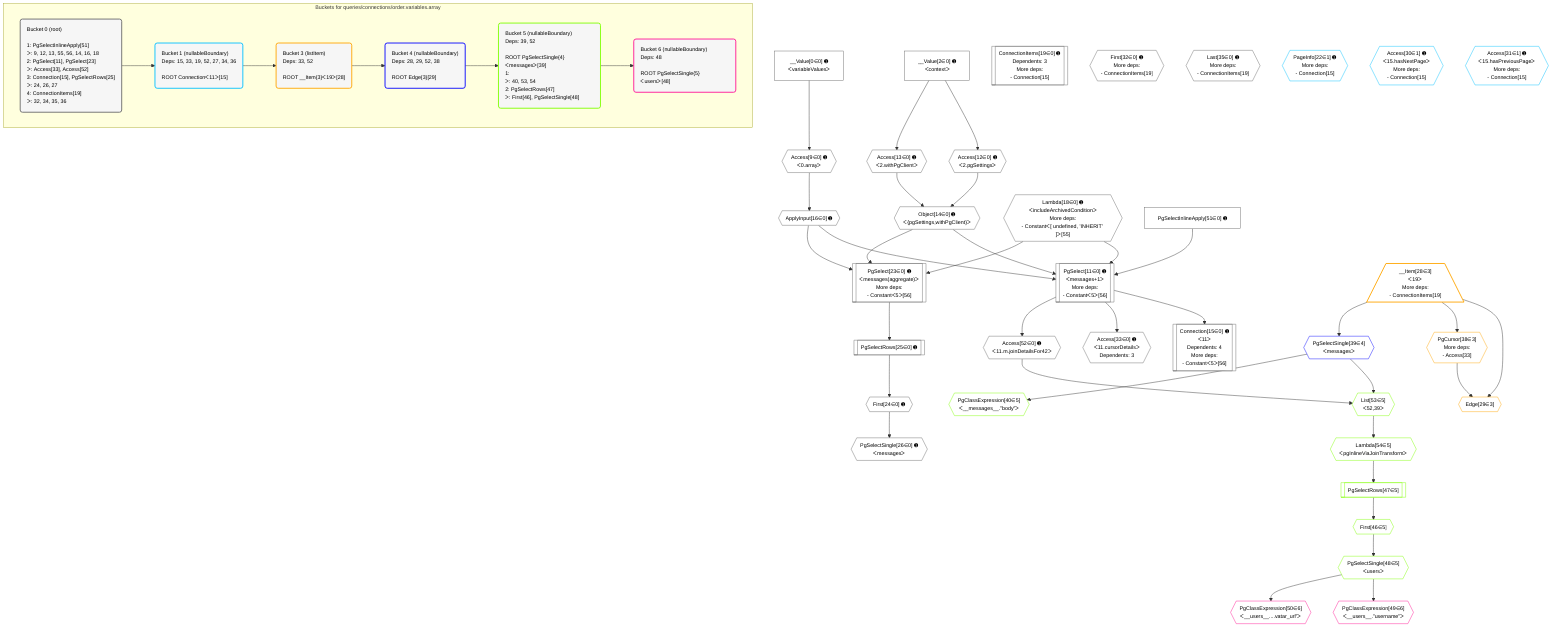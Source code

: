 %%{init: {'themeVariables': { 'fontSize': '12px'}}}%%
graph TD
    classDef path fill:#eee,stroke:#000,color:#000
    classDef plan fill:#fff,stroke-width:1px,color:#000
    classDef itemplan fill:#fff,stroke-width:2px,color:#000
    classDef unbatchedplan fill:#dff,stroke-width:1px,color:#000
    classDef sideeffectplan fill:#fcc,stroke-width:2px,color:#000
    classDef bucket fill:#f6f6f6,color:#000,stroke-width:2px,text-align:left

    subgraph "Buckets for queries/connections/order.variables.array"
    Bucket0("Bucket 0 (root)<br /><br />1: PgSelectInlineApply[51]<br />ᐳ: 9, 12, 13, 55, 56, 14, 16, 18<br />2: PgSelect[11], PgSelect[23]<br />ᐳ: Access[33], Access[52]<br />3: Connection[15], PgSelectRows[25]<br />ᐳ: 24, 26, 27<br />4: ConnectionItems[19]<br />ᐳ: 32, 34, 35, 36"):::bucket
    Bucket1("Bucket 1 (nullableBoundary)<br />Deps: 15, 33, 19, 52, 27, 34, 36<br /><br />ROOT Connectionᐸ11ᐳ[15]"):::bucket
    Bucket3("Bucket 3 (listItem)<br />Deps: 33, 52<br /><br />ROOT __Item{3}ᐸ19ᐳ[28]"):::bucket
    Bucket4("Bucket 4 (nullableBoundary)<br />Deps: 28, 29, 52, 38<br /><br />ROOT Edge{3}[29]"):::bucket
    Bucket5("Bucket 5 (nullableBoundary)<br />Deps: 39, 52<br /><br />ROOT PgSelectSingle{4}ᐸmessagesᐳ[39]<br />1: <br />ᐳ: 40, 53, 54<br />2: PgSelectRows[47]<br />ᐳ: First[46], PgSelectSingle[48]"):::bucket
    Bucket6("Bucket 6 (nullableBoundary)<br />Deps: 48<br /><br />ROOT PgSelectSingle{5}ᐸusersᐳ[48]"):::bucket
    end
    Bucket0 --> Bucket1
    Bucket1 --> Bucket3
    Bucket3 --> Bucket4
    Bucket4 --> Bucket5
    Bucket5 --> Bucket6

    %% plan dependencies
    PgSelect11[["PgSelect[11∈0] ➊<br />ᐸmessages+1ᐳ<br />More deps:<br />- Constantᐸ5ᐳ[56]"]]:::plan
    Object14{{"Object[14∈0] ➊<br />ᐸ{pgSettings,withPgClient}ᐳ"}}:::plan
    ApplyInput16{{"ApplyInput[16∈0] ➊"}}:::plan
    Lambda18{{"Lambda[18∈0] ➊<br />ᐸincludeArchivedConditionᐳ<br />More deps:<br />- Constantᐸ[ undefined, 'INHERIT' ]ᐳ[55]"}}:::plan
    PgSelectInlineApply51["PgSelectInlineApply[51∈0] ➊"]:::plan
    Object14 & ApplyInput16 & Lambda18 & PgSelectInlineApply51 --> PgSelect11
    PgSelect23[["PgSelect[23∈0] ➊<br />ᐸmessages(aggregate)ᐳ<br />More deps:<br />- Constantᐸ5ᐳ[56]"]]:::plan
    Object14 & ApplyInput16 & Lambda18 --> PgSelect23
    Access12{{"Access[12∈0] ➊<br />ᐸ2.pgSettingsᐳ"}}:::plan
    Access13{{"Access[13∈0] ➊<br />ᐸ2.withPgClientᐳ"}}:::plan
    Access12 & Access13 --> Object14
    Connection15[["Connection[15∈0] ➊<br />ᐸ11ᐳ<br />Dependents: 4<br />More deps:<br />- Constantᐸ5ᐳ[56]"]]:::plan
    PgSelect11 --> Connection15
    Access9{{"Access[9∈0] ➊<br />ᐸ0.arrayᐳ"}}:::plan
    __Value0["__Value[0∈0] ➊<br />ᐸvariableValuesᐳ"]:::plan
    __Value0 --> Access9
    __Value2["__Value[2∈0] ➊<br />ᐸcontextᐳ"]:::plan
    __Value2 --> Access12
    __Value2 --> Access13
    Access9 --> ApplyInput16
    ConnectionItems19[["ConnectionItems[19∈0] ➊<br />Dependents: 3<br />More deps:<br />- Connection[15]"]]:::plan
    First24{{"First[24∈0] ➊"}}:::plan
    PgSelectRows25[["PgSelectRows[25∈0] ➊"]]:::plan
    PgSelectRows25 --> First24
    PgSelect23 --> PgSelectRows25
    PgSelectSingle26{{"PgSelectSingle[26∈0] ➊<br />ᐸmessagesᐳ"}}:::plan
    First24 --> PgSelectSingle26
    First32{{"First[32∈0] ➊<br />More deps:<br />- ConnectionItems[19]"}}:::plan
    Access33{{"Access[33∈0] ➊<br />ᐸ11.cursorDetailsᐳ<br />Dependents: 3"}}:::plan
    PgSelect11 --> Access33
    Last35{{"Last[35∈0] ➊<br />More deps:<br />- ConnectionItems[19]"}}:::plan
    Access52{{"Access[52∈0] ➊<br />ᐸ11.m.joinDetailsFor42ᐳ"}}:::plan
    PgSelect11 --> Access52
    PageInfo22{{"PageInfo[22∈1] ➊<br />More deps:<br />- Connection[15]"}}:::plan
    Access30{{"Access[30∈1] ➊<br />ᐸ15.hasNextPageᐳ<br />More deps:<br />- Connection[15]"}}:::plan
    Access31{{"Access[31∈1] ➊<br />ᐸ15.hasPreviousPageᐳ<br />More deps:<br />- Connection[15]"}}:::plan
    Edge29{{"Edge[29∈3]"}}:::plan
    __Item28[/"__Item[28∈3]<br />ᐸ19ᐳ<br />More deps:<br />- ConnectionItems[19]"\]:::itemplan
    PgCursor38{{"PgCursor[38∈3]<br />More deps:<br />- Access[33]"}}:::plan
    __Item28 & PgCursor38 --> Edge29
    __Item28 --> PgCursor38
    PgSelectSingle39{{"PgSelectSingle[39∈4]<br />ᐸmessagesᐳ"}}:::plan
    __Item28 --> PgSelectSingle39
    List53{{"List[53∈5]<br />ᐸ52,39ᐳ"}}:::plan
    Access52 & PgSelectSingle39 --> List53
    PgClassExpression40{{"PgClassExpression[40∈5]<br />ᐸ__messages__.”body”ᐳ"}}:::plan
    PgSelectSingle39 --> PgClassExpression40
    First46{{"First[46∈5]"}}:::plan
    PgSelectRows47[["PgSelectRows[47∈5]"]]:::plan
    PgSelectRows47 --> First46
    Lambda54{{"Lambda[54∈5]<br />ᐸpgInlineViaJoinTransformᐳ"}}:::plan
    Lambda54 --> PgSelectRows47
    PgSelectSingle48{{"PgSelectSingle[48∈5]<br />ᐸusersᐳ"}}:::plan
    First46 --> PgSelectSingle48
    List53 --> Lambda54
    PgClassExpression49{{"PgClassExpression[49∈6]<br />ᐸ__users__.”username”ᐳ"}}:::plan
    PgSelectSingle48 --> PgClassExpression49
    PgClassExpression50{{"PgClassExpression[50∈6]<br />ᐸ__users__....vatar_url”ᐳ"}}:::plan
    PgSelectSingle48 --> PgClassExpression50

    %% define steps
    classDef bucket0 stroke:#696969
    class Bucket0,__Value0,__Value2,Access9,PgSelect11,Access12,Access13,Object14,Connection15,ApplyInput16,Lambda18,ConnectionItems19,PgSelect23,First24,PgSelectRows25,PgSelectSingle26,First32,Access33,Last35,PgSelectInlineApply51,Access52 bucket0
    classDef bucket1 stroke:#00bfff
    class Bucket1,PageInfo22,Access30,Access31 bucket1
    classDef bucket3 stroke:#ffa500
    class Bucket3,__Item28,Edge29,PgCursor38 bucket3
    classDef bucket4 stroke:#0000ff
    class Bucket4,PgSelectSingle39 bucket4
    classDef bucket5 stroke:#7fff00
    class Bucket5,PgClassExpression40,First46,PgSelectRows47,PgSelectSingle48,List53,Lambda54 bucket5
    classDef bucket6 stroke:#ff1493
    class Bucket6,PgClassExpression49,PgClassExpression50 bucket6